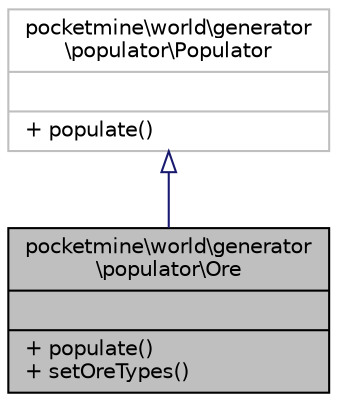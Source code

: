 digraph "pocketmine\world\generator\populator\Ore"
{
 // INTERACTIVE_SVG=YES
 // LATEX_PDF_SIZE
  edge [fontname="Helvetica",fontsize="10",labelfontname="Helvetica",labelfontsize="10"];
  node [fontname="Helvetica",fontsize="10",shape=record];
  Node1 [label="{pocketmine\\world\\generator\l\\populator\\Ore\n||+ populate()\l+ setOreTypes()\l}",height=0.2,width=0.4,color="black", fillcolor="grey75", style="filled", fontcolor="black",tooltip=" "];
  Node2 -> Node1 [dir="back",color="midnightblue",fontsize="10",style="solid",arrowtail="onormal",fontname="Helvetica"];
  Node2 [label="{pocketmine\\world\\generator\l\\populator\\Populator\n||+ populate()\l}",height=0.2,width=0.4,color="grey75", fillcolor="white", style="filled",URL="$dd/d63/interfacepocketmine_1_1world_1_1generator_1_1populator_1_1_populator.html",tooltip=" "];
}
